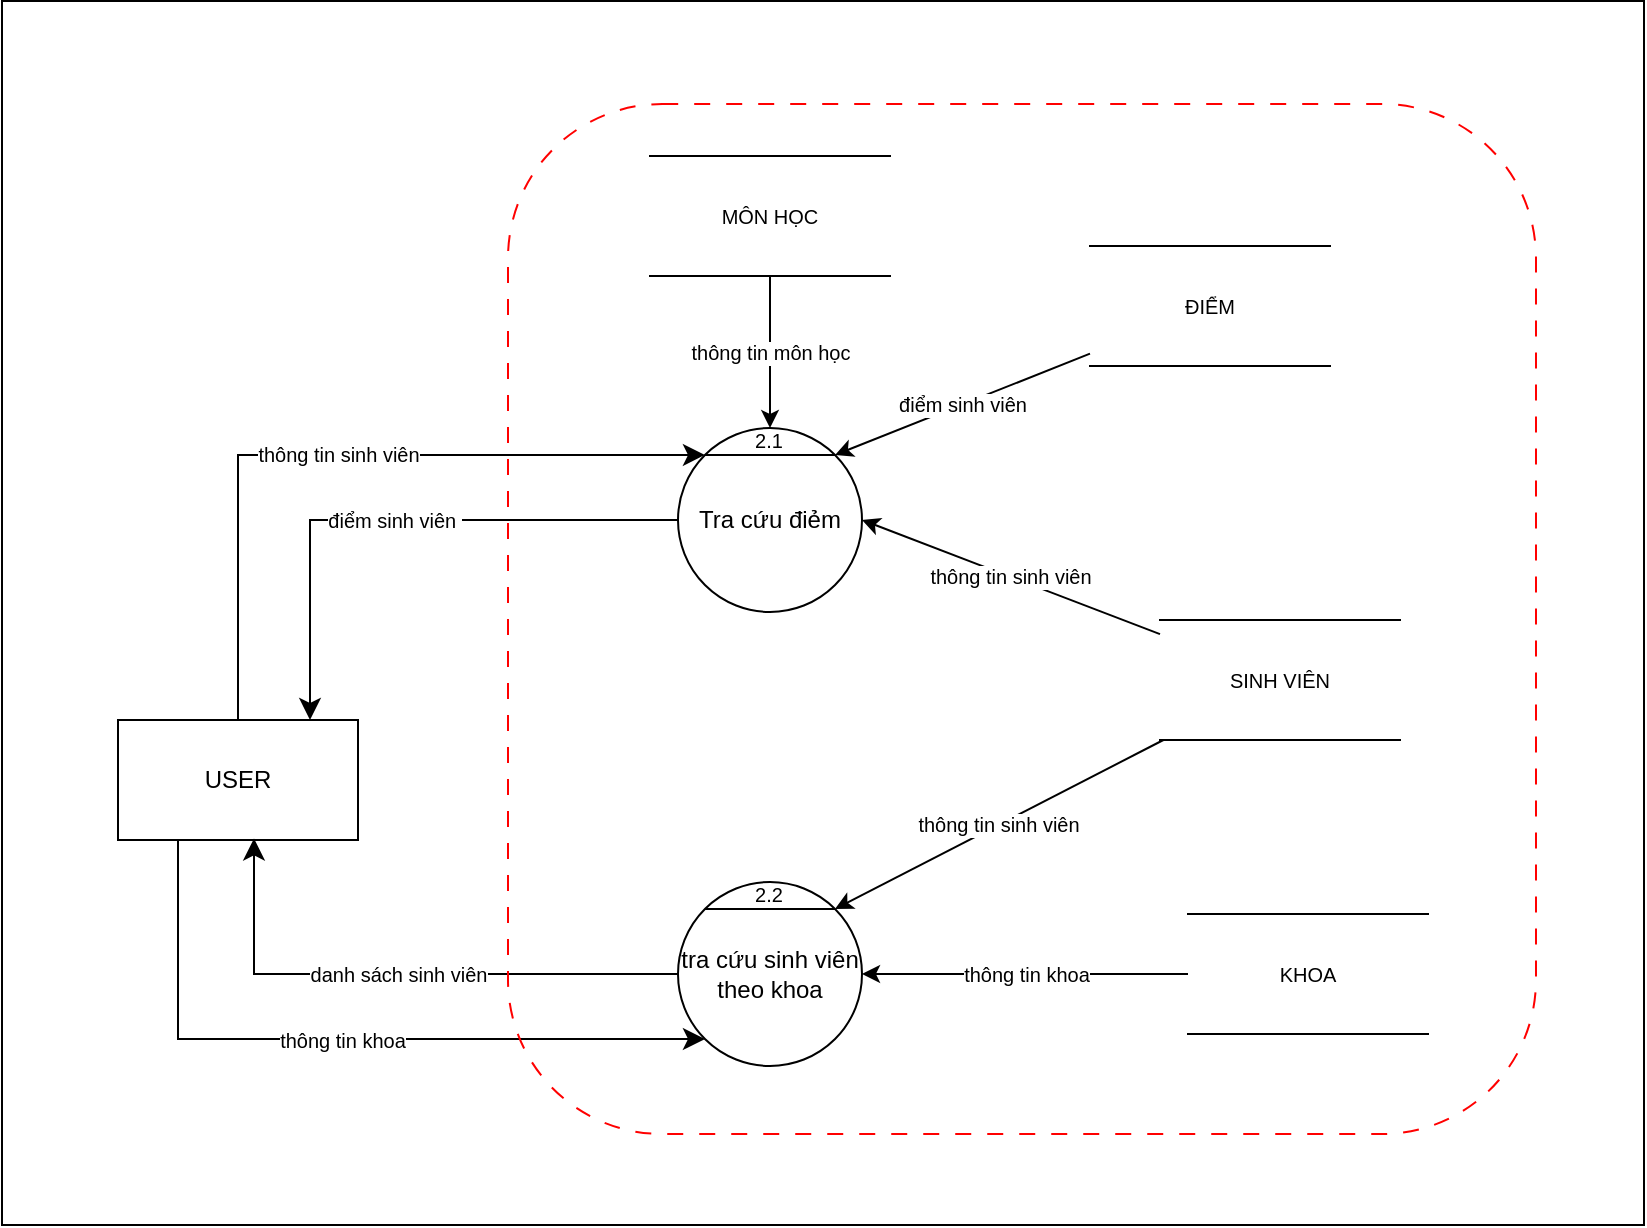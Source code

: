 <mxfile>
    <diagram id="Lo4wtN4_z8vrJrOEo-mR" name="Page-1">
        <mxGraphModel dx="958" dy="649" grid="0" gridSize="10" guides="1" tooltips="1" connect="1" arrows="1" fold="1" page="1" pageScale="1" pageWidth="850" pageHeight="1400" math="0" shadow="0">
            <root>
                <mxCell id="0"/>
                <mxCell id="1" parent="0"/>
                <mxCell id="2" value="USER" style="rounded=0;whiteSpace=wrap;html=1;" vertex="1" parent="1">
                    <mxGeometry x="93" y="386" width="120" height="60" as="geometry"/>
                </mxCell>
                <mxCell id="7" value="" style="group" vertex="1" connectable="0" parent="1">
                    <mxGeometry x="373" y="240" width="92" height="92" as="geometry"/>
                </mxCell>
                <mxCell id="3" value="Tra cứu điẻm" style="ellipse;whiteSpace=wrap;html=1;aspect=fixed;" vertex="1" parent="7">
                    <mxGeometry width="92" height="92" as="geometry"/>
                </mxCell>
                <mxCell id="6" value="&lt;font style=&quot;font-size: 10px;&quot;&gt;2.1&lt;/font&gt;" style="text;html=1;strokeColor=none;fillColor=none;align=center;verticalAlign=middle;whiteSpace=wrap;rounded=0;" vertex="1" parent="7">
                    <mxGeometry x="35.5" y="4" width="18.5" height="4" as="geometry"/>
                </mxCell>
                <mxCell id="5" value="" style="endArrow=none;html=1;exitX=0;exitY=0;exitDx=0;exitDy=0;entryX=1;entryY=0;entryDx=0;entryDy=0;" edge="1" parent="7" source="3" target="3">
                    <mxGeometry width="50" height="50" relative="1" as="geometry">
                        <mxPoint x="465" y="448" as="sourcePoint"/>
                        <mxPoint x="515" y="398" as="targetPoint"/>
                    </mxGeometry>
                </mxCell>
                <mxCell id="8" value="" style="group" vertex="1" connectable="0" parent="1">
                    <mxGeometry x="373" y="467" width="92" height="92" as="geometry"/>
                </mxCell>
                <mxCell id="9" value="tra cứu sinh viên theo khoa" style="ellipse;whiteSpace=wrap;html=1;aspect=fixed;" vertex="1" parent="8">
                    <mxGeometry width="92" height="92" as="geometry"/>
                </mxCell>
                <mxCell id="10" value="&lt;font style=&quot;font-size: 10px;&quot;&gt;2.2&lt;/font&gt;" style="text;html=1;strokeColor=none;fillColor=none;align=center;verticalAlign=middle;whiteSpace=wrap;rounded=0;" vertex="1" parent="8">
                    <mxGeometry x="35.5" y="4" width="18.5" height="4" as="geometry"/>
                </mxCell>
                <mxCell id="11" value="" style="endArrow=none;html=1;exitX=0;exitY=0;exitDx=0;exitDy=0;entryX=1;entryY=0;entryDx=0;entryDy=0;" edge="1" parent="8" source="9" target="9">
                    <mxGeometry width="50" height="50" relative="1" as="geometry">
                        <mxPoint x="465" y="448" as="sourcePoint"/>
                        <mxPoint x="515" y="398" as="targetPoint"/>
                    </mxGeometry>
                </mxCell>
                <mxCell id="27" value="thông tin sinh viên" style="edgeStyle=none;html=1;entryX=1;entryY=0.5;entryDx=0;entryDy=0;fontSize=10;" edge="1" parent="1" source="15" target="3">
                    <mxGeometry relative="1" as="geometry"/>
                </mxCell>
                <mxCell id="30" value="thông tin sinh viên" style="edgeStyle=none;html=1;entryX=1;entryY=0;entryDx=0;entryDy=0;fontSize=10;" edge="1" parent="1" source="15" target="9">
                    <mxGeometry relative="1" as="geometry"/>
                </mxCell>
                <mxCell id="15" value="SINH VIÊN" style="shape=partialRectangle;whiteSpace=wrap;html=1;left=0;right=0;fillColor=none;fontSize=10;" vertex="1" parent="1">
                    <mxGeometry x="614" y="336" width="120" height="60" as="geometry"/>
                </mxCell>
                <mxCell id="25" value="thông tin môn học" style="edgeStyle=none;html=1;fontSize=10;" edge="1" parent="1" source="20" target="3">
                    <mxGeometry relative="1" as="geometry"/>
                </mxCell>
                <mxCell id="20" value="MÔN HỌC" style="shape=partialRectangle;whiteSpace=wrap;html=1;left=0;right=0;fillColor=none;fontSize=10;" vertex="1" parent="1">
                    <mxGeometry x="359" y="104" width="120" height="60" as="geometry"/>
                </mxCell>
                <mxCell id="26" value="điểm sinh viên" style="edgeStyle=none;html=1;entryX=1;entryY=0;entryDx=0;entryDy=0;fontSize=10;" edge="1" parent="1" source="21" target="3">
                    <mxGeometry relative="1" as="geometry"/>
                </mxCell>
                <mxCell id="21" value="ĐIỂM" style="shape=partialRectangle;whiteSpace=wrap;html=1;left=0;right=0;fillColor=none;fontSize=10;" vertex="1" parent="1">
                    <mxGeometry x="579" y="149" width="120" height="60" as="geometry"/>
                </mxCell>
                <mxCell id="31" value="thông tin khoa" style="edgeStyle=none;html=1;entryX=1;entryY=0.5;entryDx=0;entryDy=0;fontSize=10;" edge="1" parent="1" source="22" target="9">
                    <mxGeometry relative="1" as="geometry"/>
                </mxCell>
                <mxCell id="22" value="KHOA" style="shape=partialRectangle;whiteSpace=wrap;html=1;left=0;right=0;fillColor=none;fontSize=10;" vertex="1" parent="1">
                    <mxGeometry x="628" y="483" width="120" height="60" as="geometry"/>
                </mxCell>
                <mxCell id="23" value="thông tin sinh viên" style="edgeStyle=elbowEdgeStyle;elbow=horizontal;endArrow=classic;html=1;curved=0;rounded=0;endSize=8;startSize=8;fontSize=10;exitX=0.5;exitY=0;exitDx=0;exitDy=0;entryX=0;entryY=0;entryDx=0;entryDy=0;" edge="1" parent="1" source="2" target="3">
                    <mxGeometry width="50" height="50" relative="1" as="geometry">
                        <mxPoint x="386" y="345" as="sourcePoint"/>
                        <mxPoint x="436" y="295" as="targetPoint"/>
                        <Array as="points">
                            <mxPoint x="153" y="289"/>
                        </Array>
                    </mxGeometry>
                </mxCell>
                <mxCell id="29" value="điểm sinh viên&amp;nbsp;" style="edgeStyle=elbowEdgeStyle;elbow=horizontal;endArrow=classic;html=1;curved=0;rounded=0;endSize=8;startSize=8;fontSize=10;exitX=0;exitY=0.5;exitDx=0;exitDy=0;" edge="1" parent="1" source="3" target="2">
                    <mxGeometry width="50" height="50" relative="1" as="geometry">
                        <mxPoint x="231" y="331" as="sourcePoint"/>
                        <mxPoint x="281" y="281" as="targetPoint"/>
                        <Array as="points">
                            <mxPoint x="189" y="329"/>
                        </Array>
                    </mxGeometry>
                </mxCell>
                <mxCell id="34" value="thông tin khoa" style="edgeStyle=elbowEdgeStyle;elbow=horizontal;endArrow=classic;html=1;curved=0;rounded=0;endSize=8;startSize=8;fontSize=10;entryX=0;entryY=1;entryDx=0;entryDy=0;exitX=0.25;exitY=1;exitDx=0;exitDy=0;" edge="1" parent="1" source="2" target="9">
                    <mxGeometry width="50" height="50" relative="1" as="geometry">
                        <mxPoint x="292" y="606" as="sourcePoint"/>
                        <mxPoint x="342" y="556" as="targetPoint"/>
                        <Array as="points">
                            <mxPoint x="123" y="533"/>
                        </Array>
                    </mxGeometry>
                </mxCell>
                <mxCell id="36" value="danh sách sinh viên" style="edgeStyle=elbowEdgeStyle;elbow=horizontal;endArrow=classic;html=1;curved=0;rounded=0;endSize=8;startSize=8;fontSize=10;exitX=0;exitY=0.5;exitDx=0;exitDy=0;entryX=0.573;entryY=0.987;entryDx=0;entryDy=0;entryPerimeter=0;" edge="1" parent="1" source="9" target="2">
                    <mxGeometry width="50" height="50" relative="1" as="geometry">
                        <mxPoint x="272" y="541" as="sourcePoint"/>
                        <mxPoint x="147" y="472" as="targetPoint"/>
                        <Array as="points">
                            <mxPoint x="161" y="500"/>
                        </Array>
                    </mxGeometry>
                </mxCell>
                <mxCell id="45" value="" style="rounded=0;whiteSpace=wrap;html=1;strokeColor=#000000;fontSize=10;fillColor=none;" vertex="1" parent="1">
                    <mxGeometry x="35" y="26.5" width="821" height="612" as="geometry"/>
                </mxCell>
                <mxCell id="48" value="" style="rounded=1;whiteSpace=wrap;html=1;strokeColor=#FF0000;fontSize=10;fillColor=none;dashed=1;dashPattern=8 8;" vertex="1" parent="1">
                    <mxGeometry x="288" y="78" width="514" height="515" as="geometry"/>
                </mxCell>
            </root>
        </mxGraphModel>
    </diagram>
</mxfile>